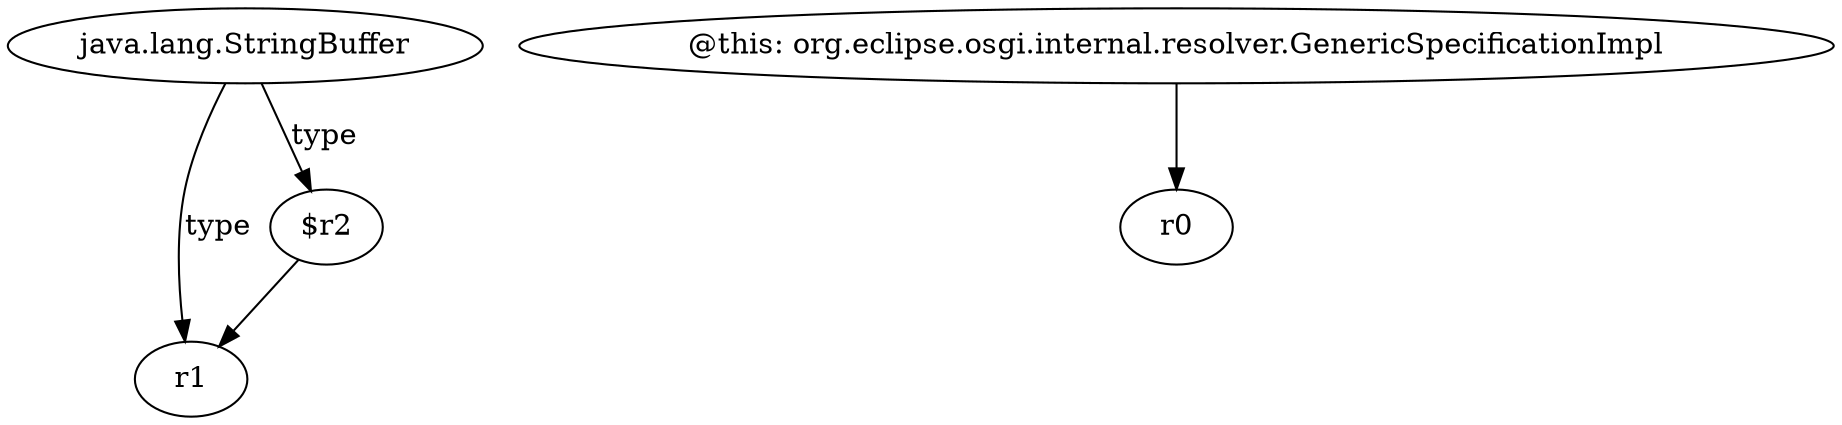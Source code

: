 digraph g {
0[label="java.lang.StringBuffer"]
1[label="r1"]
0->1[label="type"]
2[label="@this: org.eclipse.osgi.internal.resolver.GenericSpecificationImpl"]
3[label="r0"]
2->3[label=""]
4[label="$r2"]
4->1[label=""]
0->4[label="type"]
}